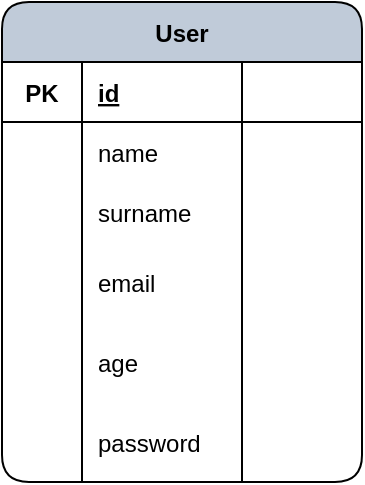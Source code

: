 <mxfile version="20.2.3" type="github"><diagram id="06Fy-97r56OQ925i1uip" name="Page-1"><mxGraphModel dx="981" dy="574" grid="1" gridSize="10" guides="1" tooltips="1" connect="1" arrows="1" fold="1" page="1" pageScale="1" pageWidth="2000" pageHeight="2000" math="0" shadow="0"><root><mxCell id="0"/><mxCell id="1" parent="0"/><mxCell id="eEd7w8VUnY2xhb2tzsNA-18" value="User" style="shape=table;startSize=30;container=1;collapsible=1;childLayout=tableLayout;fixedRows=2;rowLines=0;fontStyle=1;align=center;resizeLast=1;swimlaneFillColor=none;rounded=1;fillStyle=auto;fillColor=#C0CBD9;columnLines=1;resizeLastRow=1;swimlaneLine=1;shadow=0;sketch=0;portConstraintRotation=0;snapToPoint=0;" vertex="1" parent="1"><mxGeometry x="690" y="240" width="180" height="240" as="geometry"/></mxCell><mxCell id="eEd7w8VUnY2xhb2tzsNA-19" value="" style="shape=tableRow;horizontal=0;startSize=0;swimlaneHead=0;swimlaneBody=0;fillColor=none;collapsible=0;dropTarget=0;points=[[0,0.5],[1,0.5]];portConstraint=eastwest;top=0;left=0;right=0;bottom=1;" vertex="1" parent="eEd7w8VUnY2xhb2tzsNA-18"><mxGeometry y="30" width="180" height="30" as="geometry"/></mxCell><mxCell id="eEd7w8VUnY2xhb2tzsNA-20" value="PK" style="shape=partialRectangle;connectable=0;fillColor=none;top=0;left=0;bottom=0;right=0;fontStyle=1;overflow=hidden;" vertex="1" parent="eEd7w8VUnY2xhb2tzsNA-19"><mxGeometry width="40" height="30" as="geometry"><mxRectangle width="40" height="30" as="alternateBounds"/></mxGeometry></mxCell><mxCell id="eEd7w8VUnY2xhb2tzsNA-21" value="id" style="shape=partialRectangle;connectable=0;fillColor=none;top=0;left=0;bottom=0;right=0;align=left;spacingLeft=6;fontStyle=5;overflow=hidden;" vertex="1" parent="eEd7w8VUnY2xhb2tzsNA-19"><mxGeometry x="40" width="80" height="30" as="geometry"><mxRectangle width="80" height="30" as="alternateBounds"/></mxGeometry></mxCell><mxCell id="eEd7w8VUnY2xhb2tzsNA-44" style="shape=partialRectangle;connectable=0;fillColor=none;top=0;left=0;bottom=0;right=0;align=left;spacingLeft=6;fontStyle=5;overflow=hidden;" vertex="1" parent="eEd7w8VUnY2xhb2tzsNA-19"><mxGeometry x="120" width="60" height="30" as="geometry"><mxRectangle width="60" height="30" as="alternateBounds"/></mxGeometry></mxCell><mxCell id="eEd7w8VUnY2xhb2tzsNA-22" value="" style="shape=tableRow;horizontal=0;startSize=0;swimlaneHead=0;swimlaneBody=0;fillColor=none;collapsible=0;dropTarget=0;points=[[0,0.5],[1,0.5]];portConstraint=eastwest;top=0;left=0;right=0;bottom=0;" vertex="1" parent="eEd7w8VUnY2xhb2tzsNA-18"><mxGeometry y="60" width="180" height="30" as="geometry"/></mxCell><mxCell id="eEd7w8VUnY2xhb2tzsNA-23" value="" style="shape=partialRectangle;connectable=0;fillColor=none;top=0;left=0;bottom=0;right=0;editable=1;overflow=hidden;" vertex="1" parent="eEd7w8VUnY2xhb2tzsNA-22"><mxGeometry width="40" height="30" as="geometry"><mxRectangle width="40" height="30" as="alternateBounds"/></mxGeometry></mxCell><mxCell id="eEd7w8VUnY2xhb2tzsNA-24" value="name" style="shape=partialRectangle;connectable=0;fillColor=none;top=0;left=0;bottom=0;right=0;align=left;spacingLeft=6;overflow=hidden;" vertex="1" parent="eEd7w8VUnY2xhb2tzsNA-22"><mxGeometry x="40" width="80" height="30" as="geometry"><mxRectangle width="80" height="30" as="alternateBounds"/></mxGeometry></mxCell><mxCell id="eEd7w8VUnY2xhb2tzsNA-45" style="shape=partialRectangle;connectable=0;fillColor=none;top=0;left=0;bottom=0;right=0;align=left;spacingLeft=6;overflow=hidden;" vertex="1" parent="eEd7w8VUnY2xhb2tzsNA-22"><mxGeometry x="120" width="60" height="30" as="geometry"><mxRectangle width="60" height="30" as="alternateBounds"/></mxGeometry></mxCell><mxCell id="eEd7w8VUnY2xhb2tzsNA-25" value="" style="shape=tableRow;horizontal=0;startSize=0;swimlaneHead=0;swimlaneBody=0;fillColor=none;collapsible=0;dropTarget=0;points=[[0,0.5],[1,0.5]];portConstraint=eastwest;top=0;left=0;right=0;bottom=0;" vertex="1" parent="eEd7w8VUnY2xhb2tzsNA-18"><mxGeometry y="90" width="180" height="30" as="geometry"/></mxCell><mxCell id="eEd7w8VUnY2xhb2tzsNA-26" value="" style="shape=partialRectangle;connectable=0;fillColor=none;top=0;left=0;bottom=0;right=0;editable=1;overflow=hidden;" vertex="1" parent="eEd7w8VUnY2xhb2tzsNA-25"><mxGeometry width="40" height="30" as="geometry"><mxRectangle width="40" height="30" as="alternateBounds"/></mxGeometry></mxCell><mxCell id="eEd7w8VUnY2xhb2tzsNA-27" value="surname" style="shape=partialRectangle;connectable=0;fillColor=none;top=0;left=0;bottom=0;right=0;align=left;spacingLeft=6;overflow=hidden;" vertex="1" parent="eEd7w8VUnY2xhb2tzsNA-25"><mxGeometry x="40" width="80" height="30" as="geometry"><mxRectangle width="80" height="30" as="alternateBounds"/></mxGeometry></mxCell><mxCell id="eEd7w8VUnY2xhb2tzsNA-46" style="shape=partialRectangle;connectable=0;fillColor=none;top=0;left=0;bottom=0;right=0;align=left;spacingLeft=6;overflow=hidden;" vertex="1" parent="eEd7w8VUnY2xhb2tzsNA-25"><mxGeometry x="120" width="60" height="30" as="geometry"><mxRectangle width="60" height="30" as="alternateBounds"/></mxGeometry></mxCell><mxCell id="eEd7w8VUnY2xhb2tzsNA-28" value="" style="shape=tableRow;horizontal=0;startSize=0;swimlaneHead=0;swimlaneBody=0;fillColor=none;collapsible=0;dropTarget=0;points=[[0,0.5],[1,0.5]];portConstraint=eastwest;top=0;left=0;right=0;bottom=0;" vertex="1" parent="eEd7w8VUnY2xhb2tzsNA-18"><mxGeometry y="120" width="180" height="40" as="geometry"/></mxCell><mxCell id="eEd7w8VUnY2xhb2tzsNA-29" value="" style="shape=partialRectangle;connectable=0;fillColor=none;top=0;left=0;bottom=0;right=0;editable=1;overflow=hidden;" vertex="1" parent="eEd7w8VUnY2xhb2tzsNA-28"><mxGeometry width="40" height="40" as="geometry"><mxRectangle width="40" height="40" as="alternateBounds"/></mxGeometry></mxCell><mxCell id="eEd7w8VUnY2xhb2tzsNA-30" value="email" style="shape=partialRectangle;connectable=0;fillColor=none;top=0;left=0;bottom=0;right=0;align=left;spacingLeft=6;overflow=hidden;" vertex="1" parent="eEd7w8VUnY2xhb2tzsNA-28"><mxGeometry x="40" width="80" height="40" as="geometry"><mxRectangle width="80" height="40" as="alternateBounds"/></mxGeometry></mxCell><mxCell id="eEd7w8VUnY2xhb2tzsNA-47" style="shape=partialRectangle;connectable=0;fillColor=none;top=0;left=0;bottom=0;right=0;align=left;spacingLeft=6;overflow=hidden;" vertex="1" parent="eEd7w8VUnY2xhb2tzsNA-28"><mxGeometry x="120" width="60" height="40" as="geometry"><mxRectangle width="60" height="40" as="alternateBounds"/></mxGeometry></mxCell><mxCell id="eEd7w8VUnY2xhb2tzsNA-48" style="shape=tableRow;horizontal=0;startSize=0;swimlaneHead=0;swimlaneBody=0;fillColor=none;collapsible=0;dropTarget=0;points=[[0,0.5],[1,0.5]];portConstraint=eastwest;top=0;left=0;right=0;bottom=0;" vertex="1" parent="eEd7w8VUnY2xhb2tzsNA-18"><mxGeometry y="160" width="180" height="40" as="geometry"/></mxCell><mxCell id="eEd7w8VUnY2xhb2tzsNA-49" style="shape=partialRectangle;connectable=0;fillColor=none;top=0;left=0;bottom=0;right=0;editable=1;overflow=hidden;" vertex="1" parent="eEd7w8VUnY2xhb2tzsNA-48"><mxGeometry width="40" height="40" as="geometry"><mxRectangle width="40" height="40" as="alternateBounds"/></mxGeometry></mxCell><mxCell id="eEd7w8VUnY2xhb2tzsNA-50" value="age" style="shape=partialRectangle;connectable=0;fillColor=none;top=0;left=0;bottom=0;right=0;align=left;spacingLeft=6;overflow=hidden;" vertex="1" parent="eEd7w8VUnY2xhb2tzsNA-48"><mxGeometry x="40" width="80" height="40" as="geometry"><mxRectangle width="80" height="40" as="alternateBounds"/></mxGeometry></mxCell><mxCell id="eEd7w8VUnY2xhb2tzsNA-51" style="shape=partialRectangle;connectable=0;fillColor=none;top=0;left=0;bottom=0;right=0;align=left;spacingLeft=6;overflow=hidden;" vertex="1" parent="eEd7w8VUnY2xhb2tzsNA-48"><mxGeometry x="120" width="60" height="40" as="geometry"><mxRectangle width="60" height="40" as="alternateBounds"/></mxGeometry></mxCell><mxCell id="eEd7w8VUnY2xhb2tzsNA-52" style="shape=tableRow;horizontal=0;startSize=0;swimlaneHead=0;swimlaneBody=0;fillColor=none;collapsible=0;dropTarget=0;points=[[0,0.5],[1,0.5]];portConstraint=eastwest;top=0;left=0;right=0;bottom=0;" vertex="1" parent="eEd7w8VUnY2xhb2tzsNA-18"><mxGeometry y="200" width="180" height="40" as="geometry"/></mxCell><mxCell id="eEd7w8VUnY2xhb2tzsNA-53" style="shape=partialRectangle;connectable=0;fillColor=none;top=0;left=0;bottom=0;right=0;editable=1;overflow=hidden;" vertex="1" parent="eEd7w8VUnY2xhb2tzsNA-52"><mxGeometry width="40" height="40" as="geometry"><mxRectangle width="40" height="40" as="alternateBounds"/></mxGeometry></mxCell><mxCell id="eEd7w8VUnY2xhb2tzsNA-54" value="password" style="shape=partialRectangle;connectable=0;fillColor=none;top=0;left=0;bottom=0;right=0;align=left;spacingLeft=6;overflow=hidden;" vertex="1" parent="eEd7w8VUnY2xhb2tzsNA-52"><mxGeometry x="40" width="80" height="40" as="geometry"><mxRectangle width="80" height="40" as="alternateBounds"/></mxGeometry></mxCell><mxCell id="eEd7w8VUnY2xhb2tzsNA-55" style="shape=partialRectangle;connectable=0;fillColor=none;top=0;left=0;bottom=0;right=0;align=left;spacingLeft=6;overflow=hidden;" vertex="1" parent="eEd7w8VUnY2xhb2tzsNA-52"><mxGeometry x="120" width="60" height="40" as="geometry"><mxRectangle width="60" height="40" as="alternateBounds"/></mxGeometry></mxCell></root></mxGraphModel></diagram></mxfile>